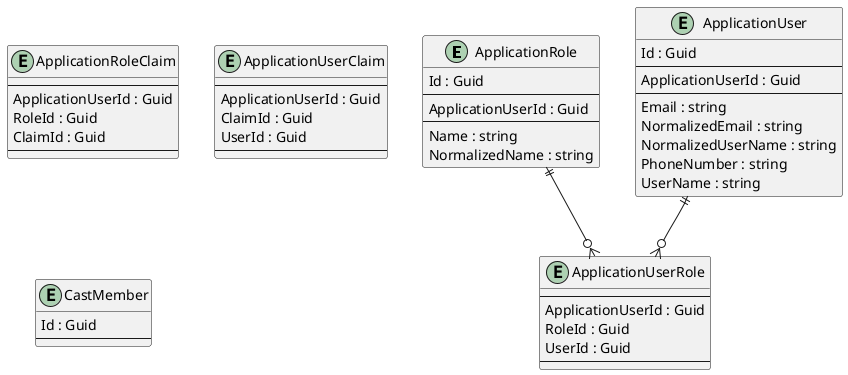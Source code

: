 @startuml

entity ApplicationRole {
    Id : Guid
    --
    ApplicationUserId : Guid
    --
    Name : string
    NormalizedName : string
}

entity ApplicationRoleClaim {
    --
    ApplicationUserId : Guid
    RoleId : Guid
    ClaimId : Guid
    --
}

entity ApplicationUser {
    Id : Guid
    --
    ApplicationUserId : Guid
    --
    Email : string
    NormalizedEmail : string
    NormalizedUserName : string
    PhoneNumber : string
    UserName : string
}

entity ApplicationUserClaim {
    --
    ApplicationUserId : Guid
    ClaimId : Guid
    UserId : Guid
    --
}

entity ApplicationUserRole {
    --
    ApplicationUserId : Guid
    RoleId : Guid
    UserId : Guid
    --
}

entity CastMember {
    Id : Guid
    --
    ' IdCodePlaceholder--
    ' PropertyCodePlaceholder
}

' EntityCodePlaceholder

ApplicationRole ||--o{ ApplicationUserRole
ApplicationUser ||--o{ ApplicationUserRole

' RelationshipCodePlaceholder

@enduml
